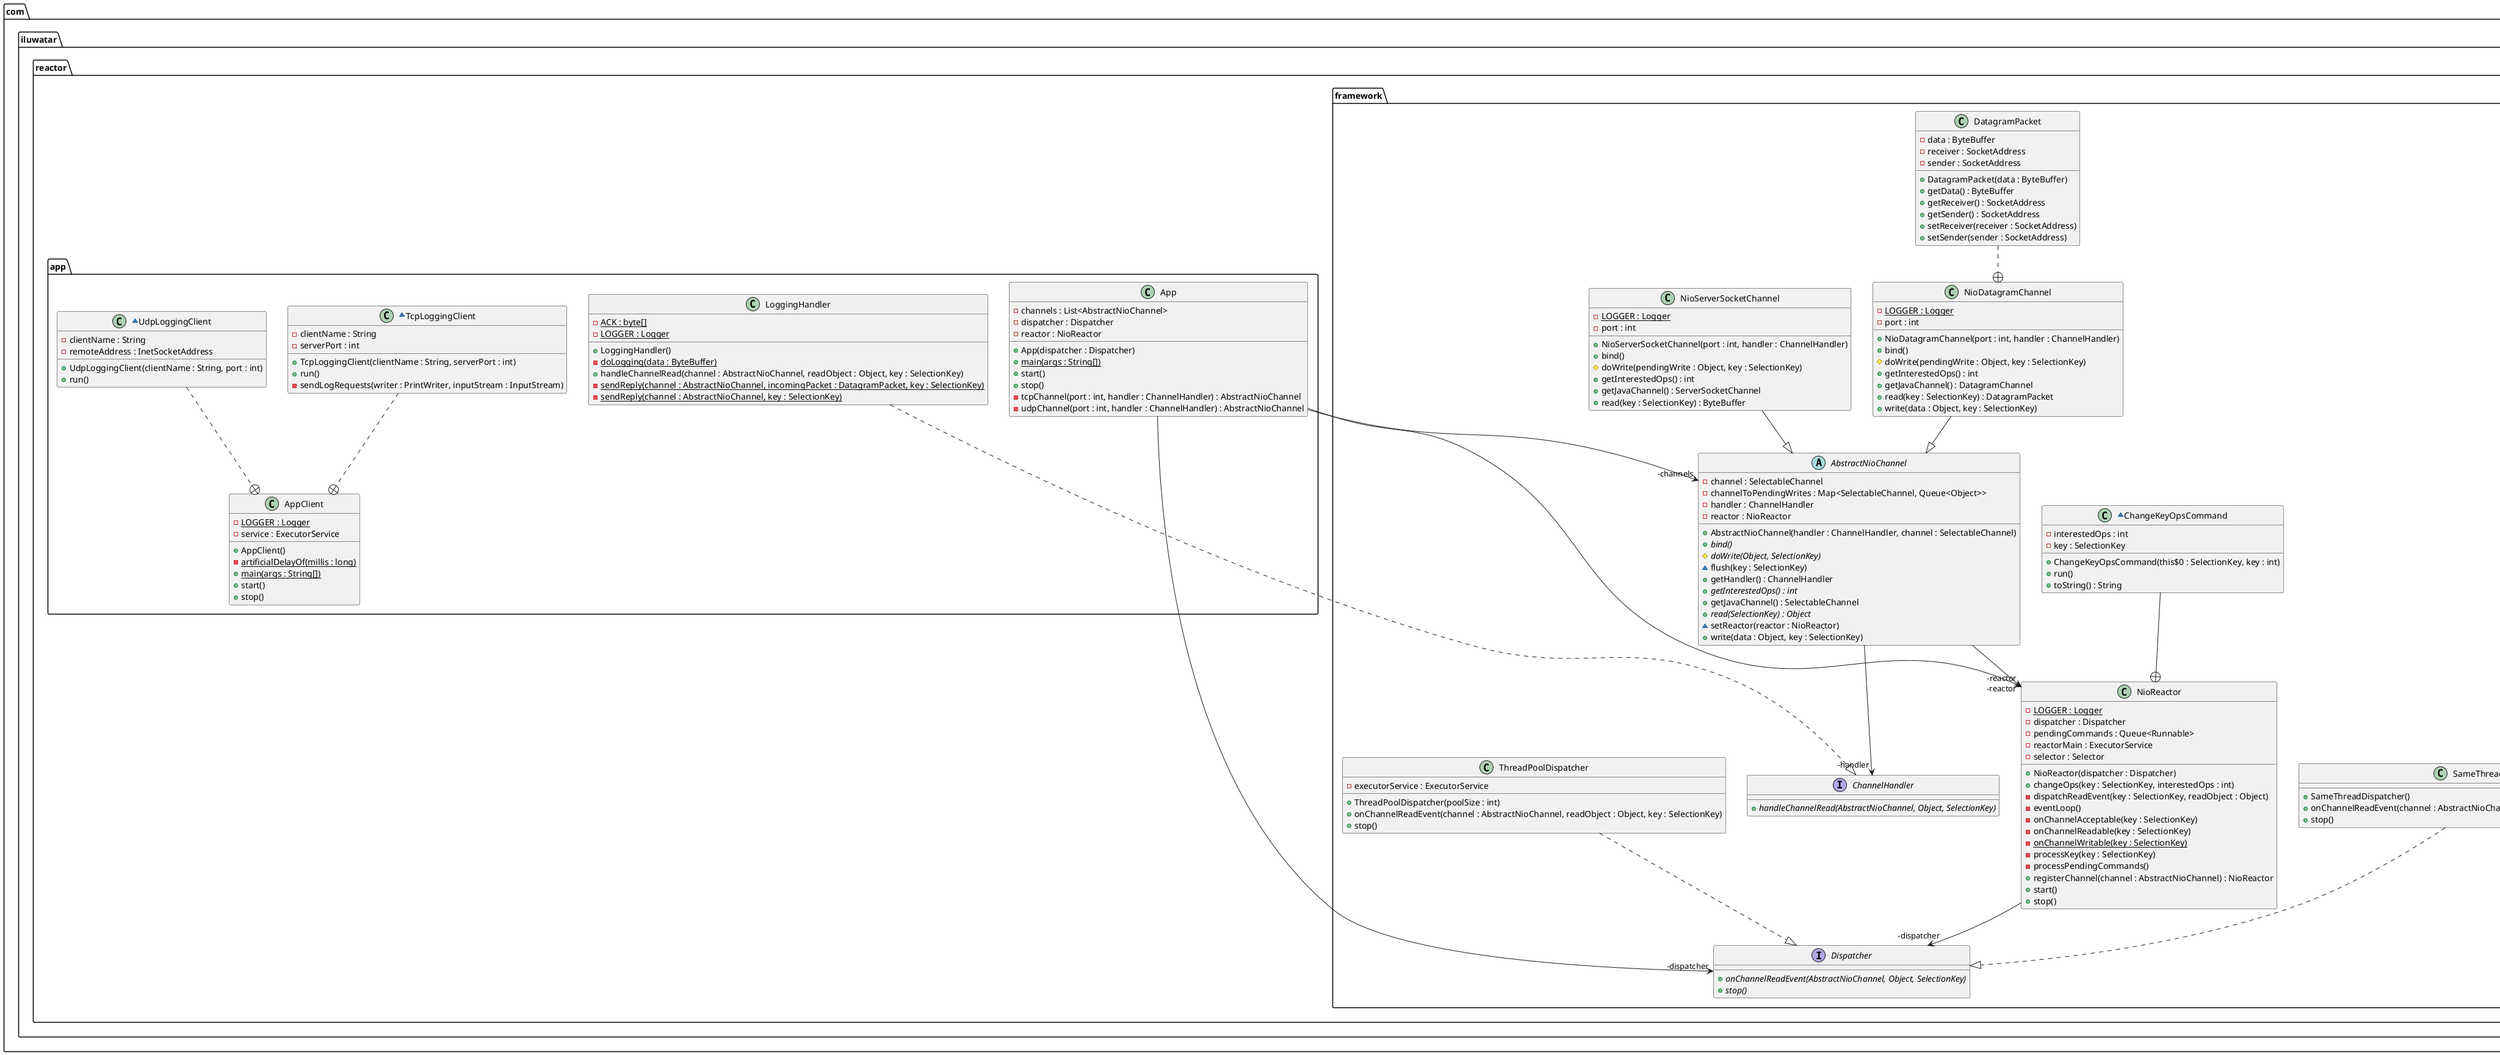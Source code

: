 @startuml
package com.iluwatar.reactor.framework {
  abstract class AbstractNioChannel {
    - channel : SelectableChannel
    - channelToPendingWrites : Map<SelectableChannel, Queue<Object>>
    - handler : ChannelHandler
    - reactor : NioReactor
    + AbstractNioChannel(handler : ChannelHandler, channel : SelectableChannel)
    + bind() {abstract}
    # doWrite(Object, SelectionKey) {abstract}
    ~ flush(key : SelectionKey)
    + getHandler() : ChannelHandler
    + getInterestedOps() : int {abstract}
    + getJavaChannel() : SelectableChannel
    + read(SelectionKey) : Object {abstract}
    ~ setReactor(reactor : NioReactor)
    + write(data : Object, key : SelectionKey)
  }
  interface ChannelHandler {
    + handleChannelRead(AbstractNioChannel, Object, SelectionKey) {abstract}
  }
  interface Dispatcher {
    + onChannelReadEvent(AbstractNioChannel, Object, SelectionKey) {abstract}
    + stop() {abstract}
  }
  class NioDatagramChannel {
    - LOGGER : Logger {static}
    - port : int
    + NioDatagramChannel(port : int, handler : ChannelHandler)
    + bind()
    # doWrite(pendingWrite : Object, key : SelectionKey)
    + getInterestedOps() : int
    + getJavaChannel() : DatagramChannel
    + read(key : SelectionKey) : DatagramPacket
    + write(data : Object, key : SelectionKey)
  }
  class DatagramPacket {
    - data : ByteBuffer
    - receiver : SocketAddress
    - sender : SocketAddress
    + DatagramPacket(data : ByteBuffer)
    + getData() : ByteBuffer
    + getReceiver() : SocketAddress
    + getSender() : SocketAddress
    + setReceiver(receiver : SocketAddress)
    + setSender(sender : SocketAddress)
  }
  class NioReactor {
    - LOGGER : Logger {static}
    - dispatcher : Dispatcher
    - pendingCommands : Queue<Runnable>
    - reactorMain : ExecutorService
    - selector : Selector
    + NioReactor(dispatcher : Dispatcher)
    + changeOps(key : SelectionKey, interestedOps : int)
    - dispatchReadEvent(key : SelectionKey, readObject : Object)
    - eventLoop()
    - onChannelAcceptable(key : SelectionKey)
    - onChannelReadable(key : SelectionKey)
    - onChannelWritable(key : SelectionKey) {static}
    - processKey(key : SelectionKey)
    - processPendingCommands()
    + registerChannel(channel : AbstractNioChannel) : NioReactor
    + start()
    + stop()
  }
  ~class ChangeKeyOpsCommand {
    - interestedOps : int
    - key : SelectionKey
    + ChangeKeyOpsCommand(this$0 : SelectionKey, key : int)
    + run()
    + toString() : String
  }
  class NioServerSocketChannel {
    - LOGGER : Logger {static}
    - port : int
    + NioServerSocketChannel(port : int, handler : ChannelHandler)
    + bind()
    # doWrite(pendingWrite : Object, key : SelectionKey)
    + getInterestedOps() : int
    + getJavaChannel() : ServerSocketChannel
    + read(key : SelectionKey) : ByteBuffer
  }
  class SameThreadDispatcher {
    + SameThreadDispatcher()
    + onChannelReadEvent(channel : AbstractNioChannel, readObject : Object, key : SelectionKey)
    + stop()
  }
  class ThreadPoolDispatcher {
    - executorService : ExecutorService
    + ThreadPoolDispatcher(poolSize : int)
    + onChannelReadEvent(channel : AbstractNioChannel, readObject : Object, key : SelectionKey)
    + stop()
  }
}
package com.iluwatar.reactor.app {
  class App {
    - channels : List<AbstractNioChannel>
    - dispatcher : Dispatcher
    - reactor : NioReactor
    + App(dispatcher : Dispatcher)
    + main(args : String[]) {static}
    + start()
    + stop()
    - tcpChannel(port : int, handler : ChannelHandler) : AbstractNioChannel
    - udpChannel(port : int, handler : ChannelHandler) : AbstractNioChannel
  }
  class AppClient {
    - LOGGER : Logger {static}
    - service : ExecutorService
    + AppClient()
    - artificialDelayOf(millis : long) {static}
    + main(args : String[]) {static}
    + start()
    + stop()
  }
  ~class TcpLoggingClient {
    - clientName : String
    - serverPort : int
    + TcpLoggingClient(clientName : String, serverPort : int)
    + run()
    - sendLogRequests(writer : PrintWriter, inputStream : InputStream)
  }
  ~class UdpLoggingClient {
    - clientName : String
    - remoteAddress : InetSocketAddress
    + UdpLoggingClient(clientName : String, port : int)
    + run()
  }
  class LoggingHandler {
    - ACK : byte[] {static}
    - LOGGER : Logger {static}
    + LoggingHandler()
    - doLogging(data : ByteBuffer) {static}
    + handleChannelRead(channel : AbstractNioChannel, readObject : Object, key : SelectionKey)
    - sendReply(channel : AbstractNioChannel, incomingPacket : DatagramPacket, key : SelectionKey) {static}
    - sendReply(channel : AbstractNioChannel, key : SelectionKey) {static}
  }
}
AbstractNioChannel -->  "-handler" ChannelHandler
UdpLoggingClient ..+ AppClient
TcpLoggingClient ..+ AppClient
AbstractNioChannel -->  "-reactor" NioReactor
NioReactor -->  "-dispatcher" Dispatcher
App -->  "-reactor" NioReactor
App -->  "-channels" AbstractNioChannel
DatagramPacket ..+ NioDatagramChannel
App -->  "-dispatcher" Dispatcher
ChangeKeyOpsCommand --+ NioReactor
LoggingHandler ..|> ChannelHandler 
NioDatagramChannel --|> AbstractNioChannel 
NioServerSocketChannel --|> AbstractNioChannel 
SameThreadDispatcher ..|> Dispatcher 
ThreadPoolDispatcher ..|> Dispatcher 
@enduml
